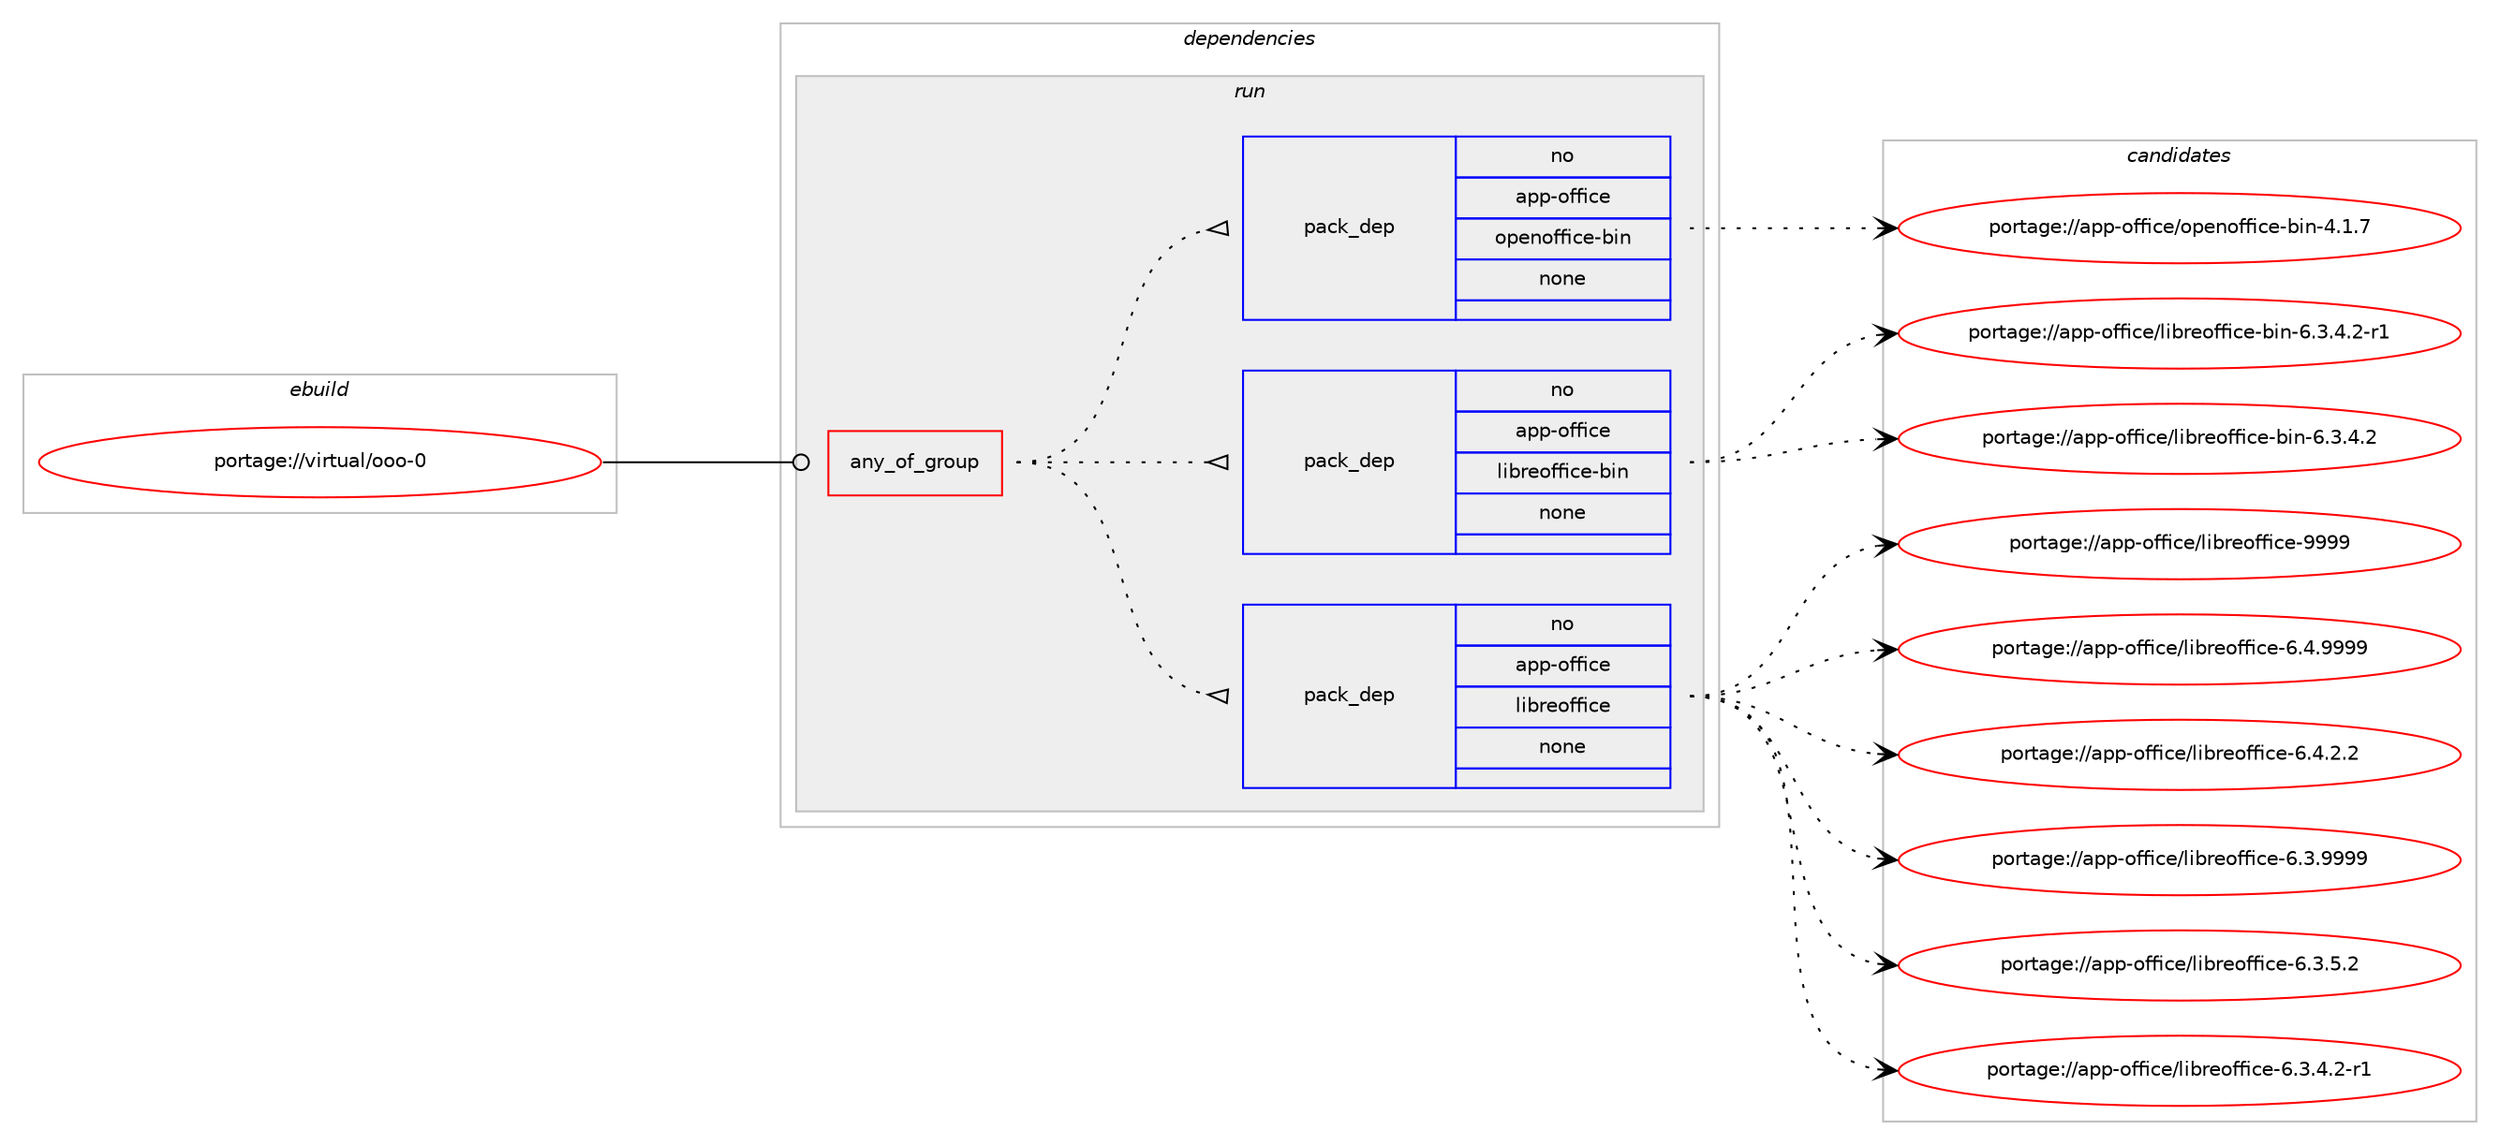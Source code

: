 digraph prolog {

# *************
# Graph options
# *************

newrank=true;
concentrate=true;
compound=true;
graph [rankdir=LR,fontname=Helvetica,fontsize=10,ranksep=1.5];#, ranksep=2.5, nodesep=0.2];
edge  [arrowhead=vee];
node  [fontname=Helvetica,fontsize=10];

# **********
# The ebuild
# **********

subgraph cluster_leftcol {
color=gray;
rank=same;
label=<<i>ebuild</i>>;
id [label="portage://virtual/ooo-0", color=red, width=4, href="../virtual/ooo-0.svg"];
}

# ****************
# The dependencies
# ****************

subgraph cluster_midcol {
color=gray;
label=<<i>dependencies</i>>;
subgraph cluster_compile {
fillcolor="#eeeeee";
style=filled;
label=<<i>compile</i>>;
}
subgraph cluster_compileandrun {
fillcolor="#eeeeee";
style=filled;
label=<<i>compile and run</i>>;
}
subgraph cluster_run {
fillcolor="#eeeeee";
style=filled;
label=<<i>run</i>>;
subgraph any48 {
dependency2426 [label=<<TABLE BORDER="0" CELLBORDER="1" CELLSPACING="0" CELLPADDING="4"><TR><TD CELLPADDING="10">any_of_group</TD></TR></TABLE>>, shape=none, color=red];subgraph pack2110 {
dependency2427 [label=<<TABLE BORDER="0" CELLBORDER="1" CELLSPACING="0" CELLPADDING="4" WIDTH="220"><TR><TD ROWSPAN="6" CELLPADDING="30">pack_dep</TD></TR><TR><TD WIDTH="110">no</TD></TR><TR><TD>app-office</TD></TR><TR><TD>libreoffice</TD></TR><TR><TD>none</TD></TR><TR><TD></TD></TR></TABLE>>, shape=none, color=blue];
}
dependency2426:e -> dependency2427:w [weight=20,style="dotted",arrowhead="oinv"];
subgraph pack2111 {
dependency2428 [label=<<TABLE BORDER="0" CELLBORDER="1" CELLSPACING="0" CELLPADDING="4" WIDTH="220"><TR><TD ROWSPAN="6" CELLPADDING="30">pack_dep</TD></TR><TR><TD WIDTH="110">no</TD></TR><TR><TD>app-office</TD></TR><TR><TD>libreoffice-bin</TD></TR><TR><TD>none</TD></TR><TR><TD></TD></TR></TABLE>>, shape=none, color=blue];
}
dependency2426:e -> dependency2428:w [weight=20,style="dotted",arrowhead="oinv"];
subgraph pack2112 {
dependency2429 [label=<<TABLE BORDER="0" CELLBORDER="1" CELLSPACING="0" CELLPADDING="4" WIDTH="220"><TR><TD ROWSPAN="6" CELLPADDING="30">pack_dep</TD></TR><TR><TD WIDTH="110">no</TD></TR><TR><TD>app-office</TD></TR><TR><TD>openoffice-bin</TD></TR><TR><TD>none</TD></TR><TR><TD></TD></TR></TABLE>>, shape=none, color=blue];
}
dependency2426:e -> dependency2429:w [weight=20,style="dotted",arrowhead="oinv"];
}
id:e -> dependency2426:w [weight=20,style="solid",arrowhead="odot"];
}
}

# **************
# The candidates
# **************

subgraph cluster_choices {
rank=same;
color=gray;
label=<<i>candidates</i>>;

subgraph choice2110 {
color=black;
nodesep=1;
choice9711211245111102102105991014710810598114101111102102105991014557575757 [label="portage://app-office/libreoffice-9999", color=red, width=4,href="../app-office/libreoffice-9999.svg"];
choice971121124511110210210599101471081059811410111110210210599101455446524657575757 [label="portage://app-office/libreoffice-6.4.9999", color=red, width=4,href="../app-office/libreoffice-6.4.9999.svg"];
choice9711211245111102102105991014710810598114101111102102105991014554465246504650 [label="portage://app-office/libreoffice-6.4.2.2", color=red, width=4,href="../app-office/libreoffice-6.4.2.2.svg"];
choice971121124511110210210599101471081059811410111110210210599101455446514657575757 [label="portage://app-office/libreoffice-6.3.9999", color=red, width=4,href="../app-office/libreoffice-6.3.9999.svg"];
choice9711211245111102102105991014710810598114101111102102105991014554465146534650 [label="portage://app-office/libreoffice-6.3.5.2", color=red, width=4,href="../app-office/libreoffice-6.3.5.2.svg"];
choice97112112451111021021059910147108105981141011111021021059910145544651465246504511449 [label="portage://app-office/libreoffice-6.3.4.2-r1", color=red, width=4,href="../app-office/libreoffice-6.3.4.2-r1.svg"];
dependency2427:e -> choice9711211245111102102105991014710810598114101111102102105991014557575757:w [style=dotted,weight="100"];
dependency2427:e -> choice971121124511110210210599101471081059811410111110210210599101455446524657575757:w [style=dotted,weight="100"];
dependency2427:e -> choice9711211245111102102105991014710810598114101111102102105991014554465246504650:w [style=dotted,weight="100"];
dependency2427:e -> choice971121124511110210210599101471081059811410111110210210599101455446514657575757:w [style=dotted,weight="100"];
dependency2427:e -> choice9711211245111102102105991014710810598114101111102102105991014554465146534650:w [style=dotted,weight="100"];
dependency2427:e -> choice97112112451111021021059910147108105981141011111021021059910145544651465246504511449:w [style=dotted,weight="100"];
}
subgraph choice2111 {
color=black;
nodesep=1;
choice971121124511110210210599101471081059811410111110210210599101459810511045544651465246504511449 [label="portage://app-office/libreoffice-bin-6.3.4.2-r1", color=red, width=4,href="../app-office/libreoffice-bin-6.3.4.2-r1.svg"];
choice97112112451111021021059910147108105981141011111021021059910145981051104554465146524650 [label="portage://app-office/libreoffice-bin-6.3.4.2", color=red, width=4,href="../app-office/libreoffice-bin-6.3.4.2.svg"];
dependency2428:e -> choice971121124511110210210599101471081059811410111110210210599101459810511045544651465246504511449:w [style=dotted,weight="100"];
dependency2428:e -> choice97112112451111021021059910147108105981141011111021021059910145981051104554465146524650:w [style=dotted,weight="100"];
}
subgraph choice2112 {
color=black;
nodesep=1;
choice97112112451111021021059910147111112101110111102102105991014598105110455246494655 [label="portage://app-office/openoffice-bin-4.1.7", color=red, width=4,href="../app-office/openoffice-bin-4.1.7.svg"];
dependency2429:e -> choice97112112451111021021059910147111112101110111102102105991014598105110455246494655:w [style=dotted,weight="100"];
}
}

}
